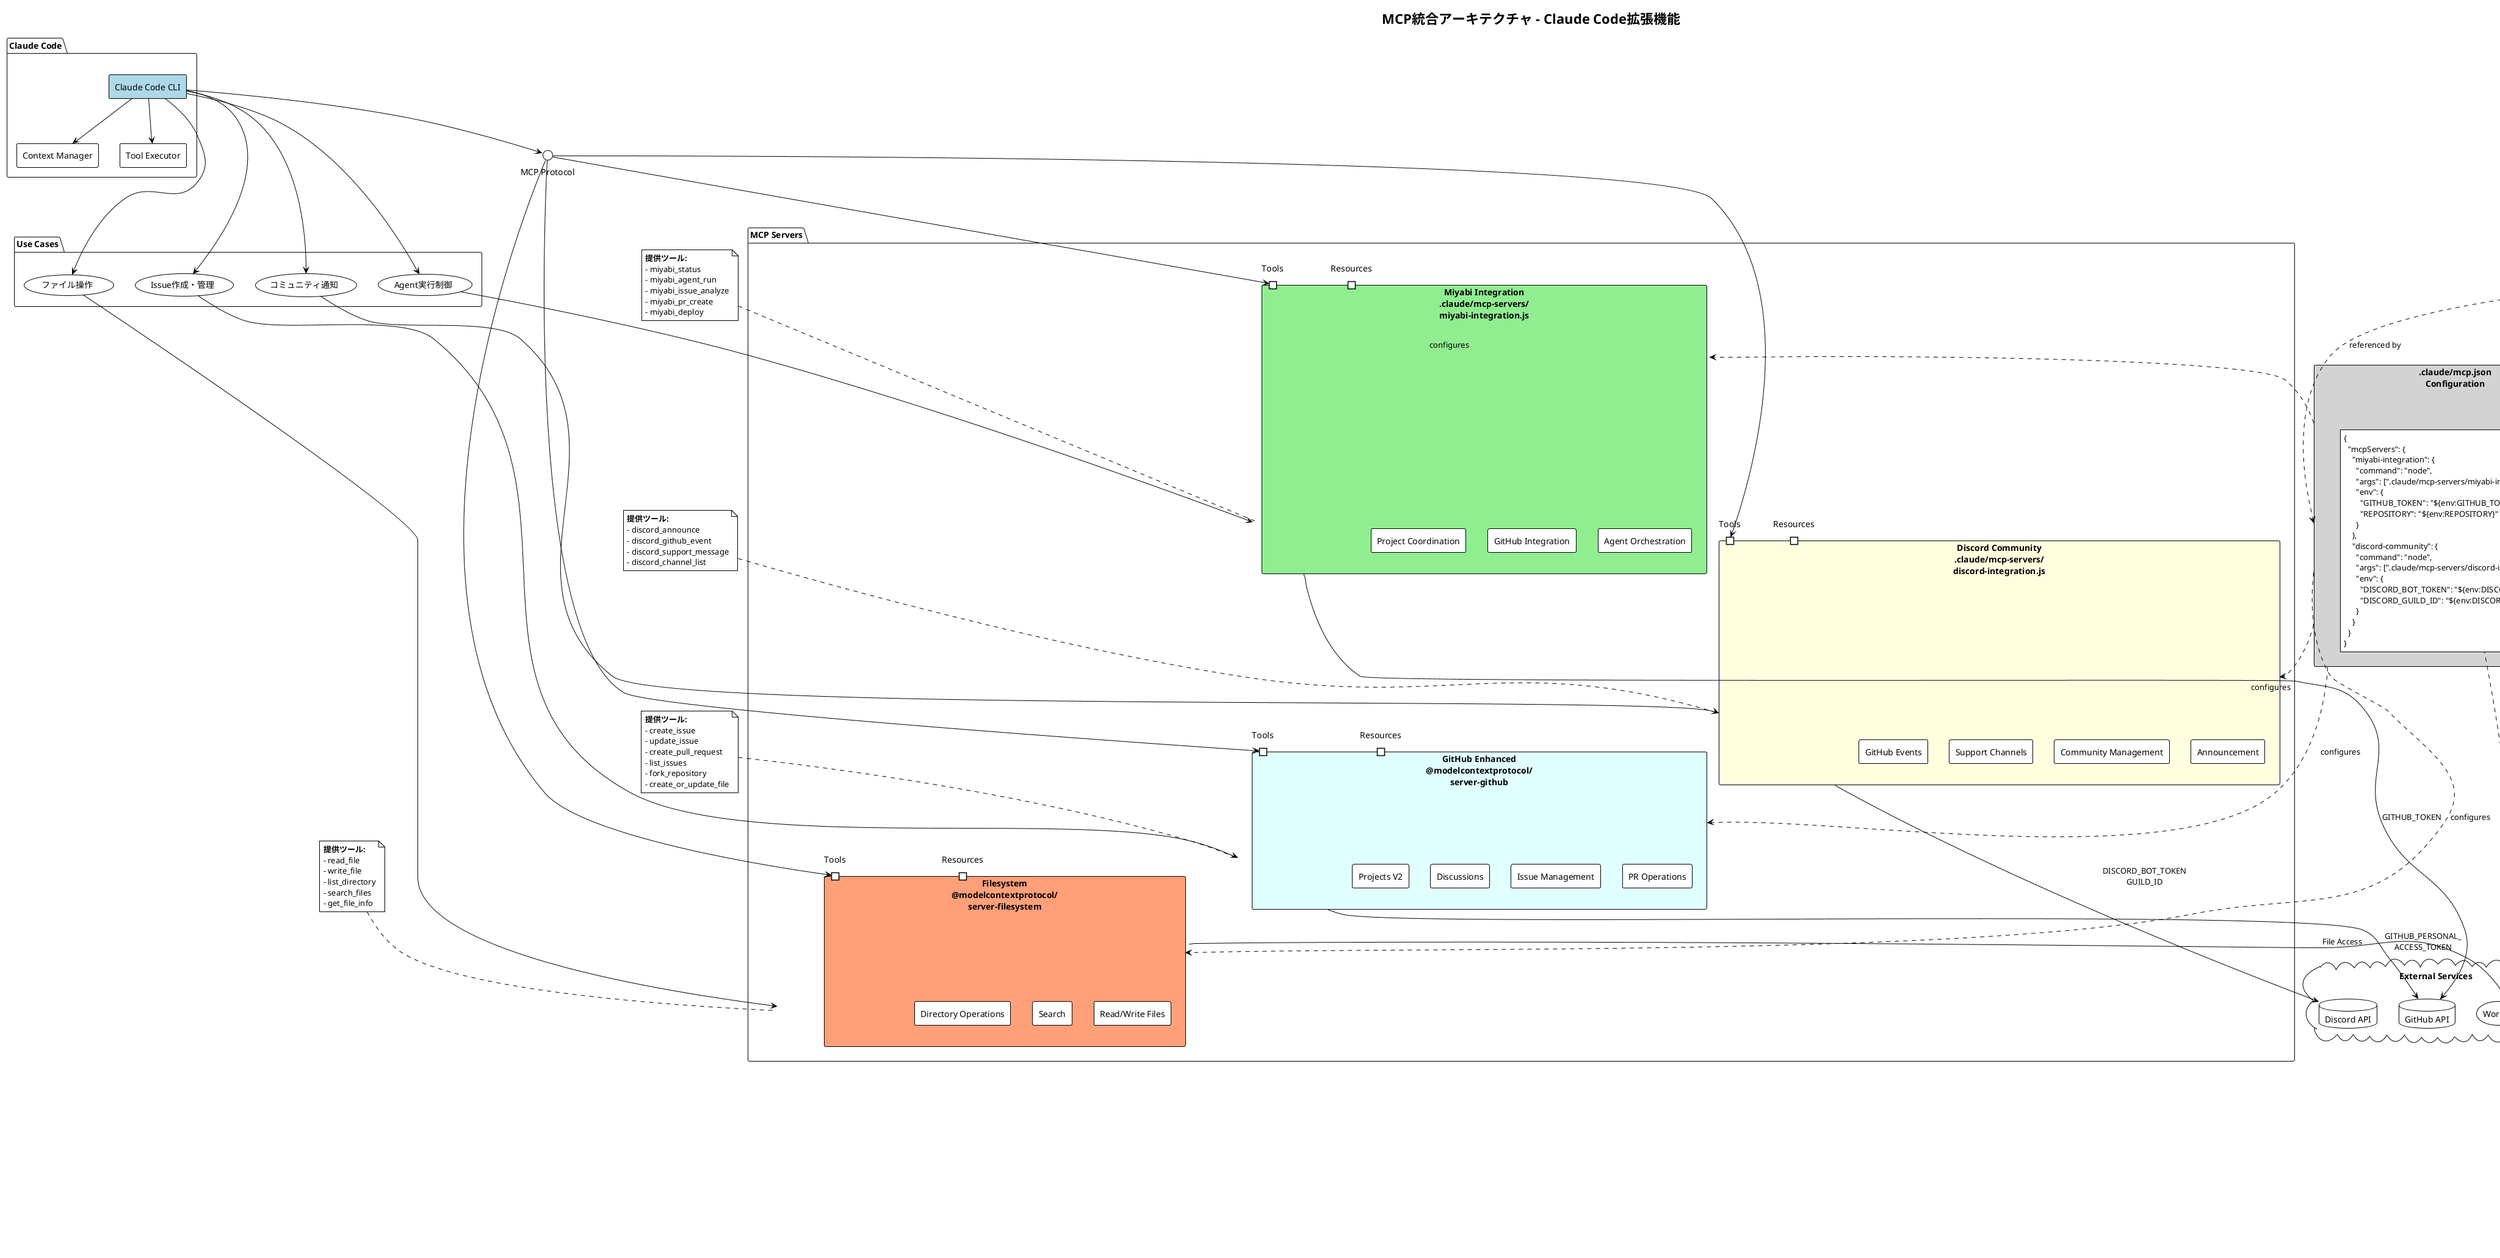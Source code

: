 @startuml mcp-integration
!theme plain
skinparam componentStyle rectangle

title MCP統合アーキテクチャ - Claude Code拡張機能

/' Claude Code Core '/
package "Claude Code" {
  component "Claude Code CLI" as claude_cli #LightBlue
  component "Tool Executor" as tool_executor
  component "Context Manager" as context_mgr

  claude_cli --> tool_executor
  claude_cli --> context_mgr
}

/' MCP Protocol '/
interface "MCP Protocol" as mcp_protocol
claude_cli --> mcp_protocol

/' MCP Servers '/
package "MCP Servers" {

  component "Miyabi Integration\n.claude/mcp-servers/\nmiyabi-integration.js" as mcp_miyabi #LightGreen {
    port "Tools" as miyabi_tools
    port "Resources" as miyabi_resources

    [Project Coordination]
    [GitHub Integration]
    [Agent Orchestration]
  }

  component "Discord Community\n.claude/mcp-servers/\ndiscord-integration.js" as mcp_discord #LightYellow {
    port "Tools" as discord_tools
    port "Resources" as discord_resources

    [Community Management]
    [Announcement]
    [GitHub Events]
    [Support Channels]
  }

  component "GitHub Enhanced\n@modelcontextprotocol/\nserver-github" as mcp_github #LightCyan {
    port "Tools" as github_tools
    port "Resources" as github_resources

    [Issue Management]
    [PR Operations]
    [Projects V2]
    [Discussions]
  }

  component "Filesystem\n@modelcontextprotocol/\nserver-filesystem" as mcp_filesystem #LightSalmon {
    port "Tools" as fs_tools
    port "Resources" as fs_resources

    [Read/Write Files]
    [Directory Operations]
    [Search]
  }
}

/' Connections '/
mcp_protocol --> miyabi_tools
mcp_protocol --> discord_tools
mcp_protocol --> github_tools
mcp_protocol --> fs_tools

/' External Services '/
cloud "External Services" {
  database "GitHub API" as github_api
  database "Discord API" as discord_api
  storage "Workspace Files" as workspace
}

mcp_miyabi --> github_api : "GITHUB_TOKEN"
mcp_discord --> discord_api : "DISCORD_BOT_TOKEN\nGUILD_ID"
mcp_github --> github_api : "GITHUB_PERSONAL_\nACCESS_TOKEN"
mcp_filesystem --> workspace : "File Access"

/' Configuration '/
component ".claude/mcp.json\nConfiguration" as mcp_config #LightGray {
  note right
    {
      "mcpServers": {
        "miyabi-integration": {
          "command": "node",
          "args": [".claude/mcp-servers/miyabi-integration.js"],
          "env": {
            "GITHUB_TOKEN": "${env:GITHUB_TOKEN}",
            "REPOSITORY": "${env:REPOSITORY}"
          }
        },
        "discord-community": {
          "command": "node",
          "args": [".claude/mcp-servers/discord-integration.js"],
          "env": {
            "DISCORD_BOT_TOKEN": "${env:DISCORD_BOT_TOKEN}",
            "DISCORD_GUILD_ID": "${env:DISCORD_GUILD_ID}"
          }
        }
      }
    }
  end note
}

mcp_config ..> mcp_miyabi : "configures"
mcp_config ..> mcp_discord : "configures"
mcp_config ..> mcp_github : "configures"
mcp_config ..> mcp_filesystem : "configures"

/' Use Cases '/
package "Use Cases" {
  usecase "Issue作成・管理" as uc_issue
  usecase "Agent実行制御" as uc_agent
  usecase "コミュニティ通知" as uc_community
  usecase "ファイル操作" as uc_file
}

claude_cli --> uc_issue
claude_cli --> uc_agent
claude_cli --> uc_community
claude_cli --> uc_file

uc_issue --> mcp_github
uc_agent --> mcp_miyabi
uc_community --> mcp_discord
uc_file --> mcp_filesystem

/' MCP Tools Details '/
note top of mcp_miyabi
  **提供ツール:**
  - miyabi_status
  - miyabi_agent_run
  - miyabi_issue_analyze
  - miyabi_pr_create
  - miyabi_deploy
end note

note top of mcp_discord
  **提供ツール:**
  - discord_announce
  - discord_github_event
  - discord_support_message
  - discord_channel_list
end note

note top of mcp_github
  **提供ツール:**
  - create_issue
  - update_issue
  - create_pull_request
  - list_issues
  - fork_repository
  - create_or_update_file
end note

note top of mcp_filesystem
  **提供ツール:**
  - read_file
  - write_file
  - list_directory
  - search_files
  - get_file_info
end note

/' Environment Variables '/
component "Environment\nVariables" as env_vars #LightPink {
  [GITHUB_TOKEN]
  [REPOSITORY]
  [DISCORD_BOT_TOKEN]
  [DISCORD_GUILD_ID]
  [DISCORD_ANNOUNCE_CHANNEL]
  [DISCORD_GITHUB_CHANNEL]
  [DISCORD_SUPPORT_JP_CHANNEL]
  [DISCORD_SUPPORT_EN_CHANNEL]
}

env_vars ..> mcp_config : "referenced by"

legend right
  |= MCP Server |= 機能 |= 依存 |
  | **miyabi-integration** | プロジェクト統合・Agent制御 | GitHub API |
  | **discord-community** | コミュニティ管理・通知 | Discord API |
  | **github-enhanced** | GitHub拡張操作 | GitHub API |
  | **filesystem** | ファイルシステムアクセス | Workspace |

  **MCP Protocol Features:**
  - Tools: 実行可能なコマンド
  - Resources: 読み取り可能なデータ
  - Prompts: 再利用可能なプロンプト

  **環境変数の管理:**
  - .envファイルで管理
  - ${env:VARIABLE_NAME} で参照
  - gitignoreで除外（機密情報保護）
endlegend

@enduml
